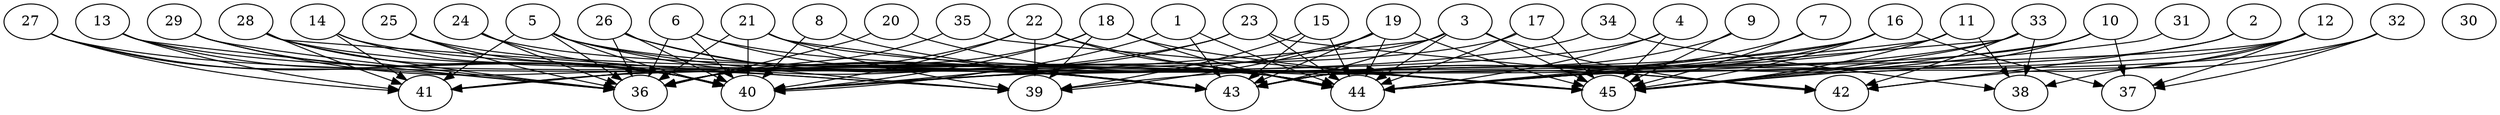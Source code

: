// DAG automatically generated by daggen at Thu Oct  3 14:07:24 2019
// ./daggen --dot -n 45 --ccr 0.5 --fat 0.9 --regular 0.5 --density 0.6 --mindata 5242880 --maxdata 52428800 
digraph G {
  1 [size="35266560", alpha="0.01", expect_size="17633280"] 
  1 -> 40 [size ="17633280"]
  1 -> 43 [size ="17633280"]
  1 -> 44 [size ="17633280"]
  2 [size="21698560", alpha="0.05", expect_size="10849280"] 
  2 -> 42 [size ="10849280"]
  2 -> 44 [size ="10849280"]
  3 [size="41121792", alpha="0.10", expect_size="20560896"] 
  3 -> 40 [size ="20560896"]
  3 -> 41 [size ="20560896"]
  3 -> 42 [size ="20560896"]
  3 -> 43 [size ="20560896"]
  3 -> 44 [size ="20560896"]
  3 -> 45 [size ="20560896"]
  4 [size="26122240", alpha="0.01", expect_size="13061120"] 
  4 -> 40 [size ="13061120"]
  4 -> 44 [size ="13061120"]
  4 -> 45 [size ="13061120"]
  5 [size="40626176", alpha="0.04", expect_size="20313088"] 
  5 -> 36 [size ="20313088"]
  5 -> 39 [size ="20313088"]
  5 -> 40 [size ="20313088"]
  5 -> 41 [size ="20313088"]
  5 -> 44 [size ="20313088"]
  5 -> 45 [size ="20313088"]
  6 [size="89823232", alpha="0.02", expect_size="44911616"] 
  6 -> 36 [size ="44911616"]
  6 -> 40 [size ="44911616"]
  6 -> 43 [size ="44911616"]
  6 -> 45 [size ="44911616"]
  7 [size="61376512", alpha="0.19", expect_size="30688256"] 
  7 -> 43 [size ="30688256"]
  7 -> 45 [size ="30688256"]
  8 [size="52926464", alpha="0.10", expect_size="26463232"] 
  8 -> 40 [size ="26463232"]
  8 -> 43 [size ="26463232"]
  9 [size="32016384", alpha="0.19", expect_size="16008192"] 
  9 -> 43 [size ="16008192"]
  9 -> 45 [size ="16008192"]
  10 [size="18700288", alpha="0.13", expect_size="9350144"] 
  10 -> 37 [size ="9350144"]
  10 -> 43 [size ="9350144"]
  10 -> 44 [size ="9350144"]
  10 -> 45 [size ="9350144"]
  11 [size="39655424", alpha="0.16", expect_size="19827712"] 
  11 -> 38 [size ="19827712"]
  11 -> 40 [size ="19827712"]
  11 -> 44 [size ="19827712"]
  11 -> 45 [size ="19827712"]
  12 [size="46108672", alpha="0.12", expect_size="23054336"] 
  12 -> 37 [size ="23054336"]
  12 -> 38 [size ="23054336"]
  12 -> 40 [size ="23054336"]
  12 -> 44 [size ="23054336"]
  12 -> 45 [size ="23054336"]
  13 [size="71888896", alpha="0.07", expect_size="35944448"] 
  13 -> 36 [size ="35944448"]
  13 -> 40 [size ="35944448"]
  13 -> 41 [size ="35944448"]
  13 -> 44 [size ="35944448"]
  14 [size="24838144", alpha="0.11", expect_size="12419072"] 
  14 -> 40 [size ="12419072"]
  14 -> 41 [size ="12419072"]
  14 -> 43 [size ="12419072"]
  15 [size="30044160", alpha="0.06", expect_size="15022080"] 
  15 -> 39 [size ="15022080"]
  15 -> 43 [size ="15022080"]
  15 -> 44 [size ="15022080"]
  16 [size="50104320", alpha="0.14", expect_size="25052160"] 
  16 -> 37 [size ="25052160"]
  16 -> 39 [size ="25052160"]
  16 -> 43 [size ="25052160"]
  16 -> 44 [size ="25052160"]
  16 -> 45 [size ="25052160"]
  17 [size="59871232", alpha="0.01", expect_size="29935616"] 
  17 -> 36 [size ="29935616"]
  17 -> 44 [size ="29935616"]
  17 -> 45 [size ="29935616"]
  18 [size="53534720", alpha="0.10", expect_size="26767360"] 
  18 -> 36 [size ="26767360"]
  18 -> 39 [size ="26767360"]
  18 -> 40 [size ="26767360"]
  18 -> 44 [size ="26767360"]
  18 -> 45 [size ="26767360"]
  19 [size="102639616", alpha="0.00", expect_size="51319808"] 
  19 -> 36 [size ="51319808"]
  19 -> 39 [size ="51319808"]
  19 -> 43 [size ="51319808"]
  19 -> 44 [size ="51319808"]
  19 -> 45 [size ="51319808"]
  20 [size="98457600", alpha="0.19", expect_size="49228800"] 
  20 -> 36 [size ="49228800"]
  20 -> 45 [size ="49228800"]
  21 [size="63215616", alpha="0.04", expect_size="31607808"] 
  21 -> 36 [size ="31607808"]
  21 -> 39 [size ="31607808"]
  21 -> 40 [size ="31607808"]
  21 -> 43 [size ="31607808"]
  21 -> 45 [size ="31607808"]
  22 [size="46028800", alpha="0.11", expect_size="23014400"] 
  22 -> 39 [size ="23014400"]
  22 -> 40 [size ="23014400"]
  22 -> 41 [size ="23014400"]
  22 -> 42 [size ="23014400"]
  22 -> 44 [size ="23014400"]
  23 [size="103669760", alpha="0.05", expect_size="51834880"] 
  23 -> 36 [size ="51834880"]
  23 -> 40 [size ="51834880"]
  23 -> 42 [size ="51834880"]
  23 -> 44 [size ="51834880"]
  24 [size="44093440", alpha="0.02", expect_size="22046720"] 
  24 -> 36 [size ="22046720"]
  24 -> 40 [size ="22046720"]
  24 -> 44 [size ="22046720"]
  25 [size="94132224", alpha="0.05", expect_size="47066112"] 
  25 -> 36 [size ="47066112"]
  25 -> 40 [size ="47066112"]
  25 -> 44 [size ="47066112"]
  26 [size="29507584", alpha="0.05", expect_size="14753792"] 
  26 -> 36 [size ="14753792"]
  26 -> 40 [size ="14753792"]
  26 -> 43 [size ="14753792"]
  26 -> 44 [size ="14753792"]
  27 [size="96309248", alpha="0.16", expect_size="48154624"] 
  27 -> 36 [size ="48154624"]
  27 -> 40 [size ="48154624"]
  27 -> 41 [size ="48154624"]
  27 -> 43 [size ="48154624"]
  28 [size="102531072", alpha="0.16", expect_size="51265536"] 
  28 -> 36 [size ="51265536"]
  28 -> 39 [size ="51265536"]
  28 -> 40 [size ="51265536"]
  28 -> 41 [size ="51265536"]
  28 -> 43 [size ="51265536"]
  29 [size="57358336", alpha="0.20", expect_size="28679168"] 
  29 -> 36 [size ="28679168"]
  29 -> 39 [size ="28679168"]
  29 -> 40 [size ="28679168"]
  30 [size="57391104", alpha="0.06", expect_size="28695552"] 
  31 [size="54702080", alpha="0.18", expect_size="27351040"] 
  31 -> 45 [size ="27351040"]
  32 [size="74072064", alpha="0.18", expect_size="37036032"] 
  32 -> 37 [size ="37036032"]
  32 -> 42 [size ="37036032"]
  32 -> 43 [size ="37036032"]
  33 [size="32342016", alpha="0.11", expect_size="16171008"] 
  33 -> 38 [size ="16171008"]
  33 -> 40 [size ="16171008"]
  33 -> 42 [size ="16171008"]
  33 -> 44 [size ="16171008"]
  33 -> 45 [size ="16171008"]
  34 [size="54519808", alpha="0.07", expect_size="27259904"] 
  34 -> 38 [size ="27259904"]
  34 -> 41 [size ="27259904"]
  35 [size="61874176", alpha="0.07", expect_size="30937088"] 
  35 -> 36 [size ="30937088"]
  35 -> 45 [size ="30937088"]
  36 [size="84547584", alpha="0.16", expect_size="42273792"] 
  37 [size="13133824", alpha="0.15", expect_size="6566912"] 
  38 [size="87267328", alpha="0.03", expect_size="43633664"] 
  39 [size="66277376", alpha="0.10", expect_size="33138688"] 
  40 [size="66062336", alpha="0.17", expect_size="33031168"] 
  41 [size="94840832", alpha="0.14", expect_size="47420416"] 
  42 [size="87410688", alpha="0.19", expect_size="43705344"] 
  43 [size="79396864", alpha="0.04", expect_size="39698432"] 
  44 [size="37832704", alpha="0.15", expect_size="18916352"] 
  45 [size="71440384", alpha="0.05", expect_size="35720192"] 
}
